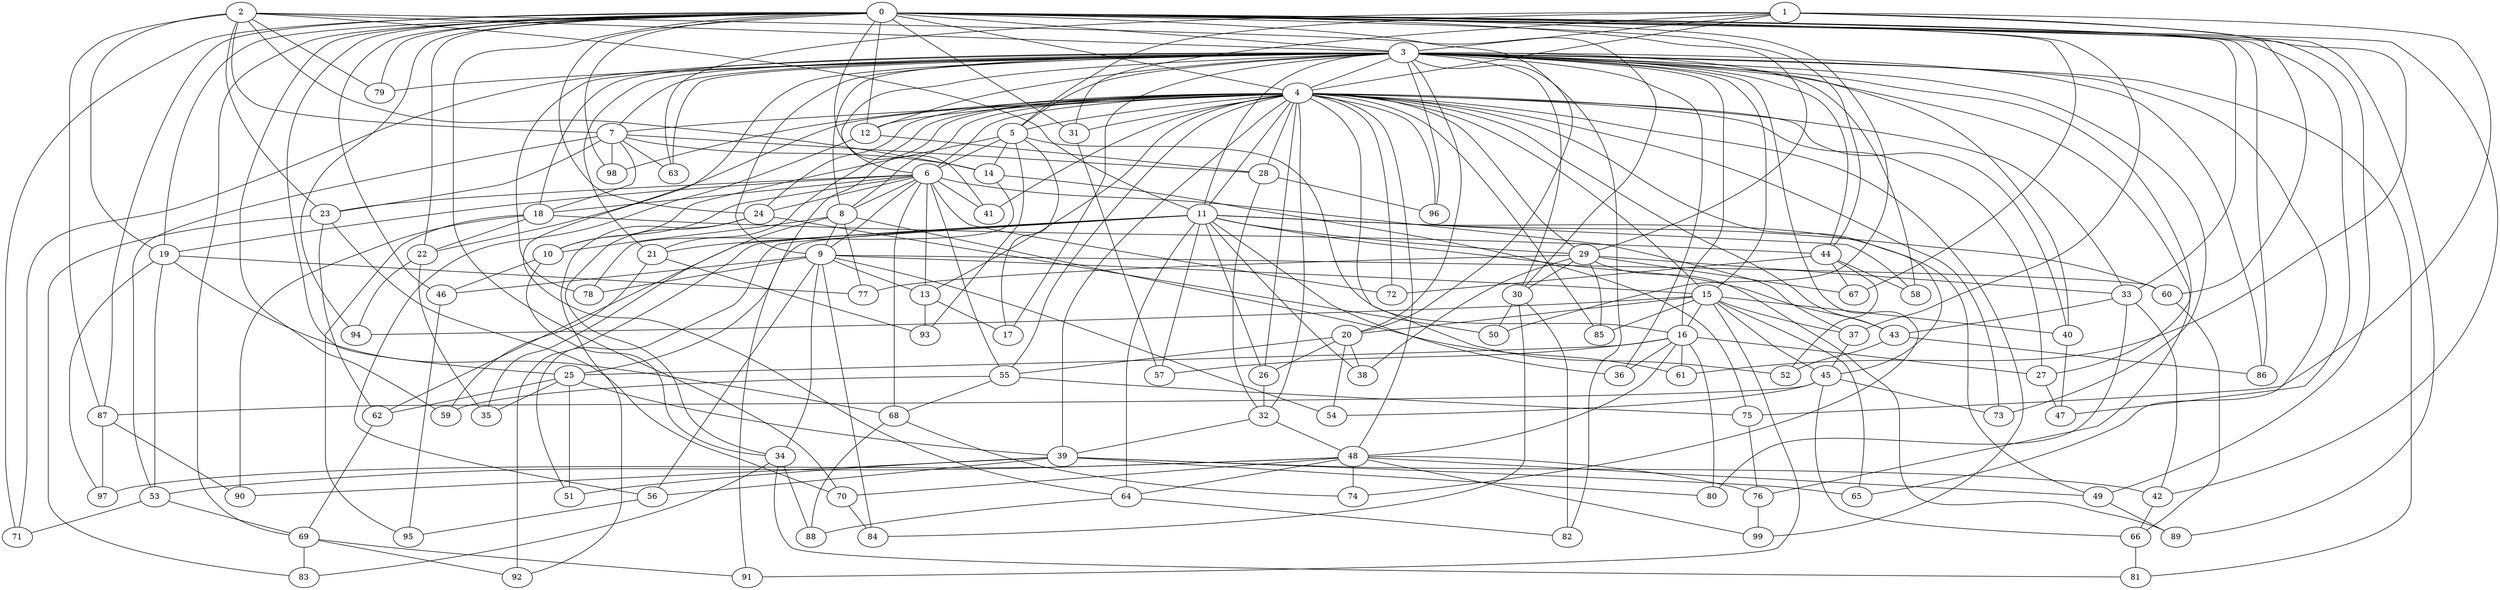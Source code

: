 strict graph "barabasi_albert_graph(100,3)" {
0;
1;
2;
3;
4;
5;
6;
7;
8;
9;
10;
11;
12;
13;
14;
15;
16;
17;
18;
19;
20;
21;
22;
23;
24;
25;
26;
27;
28;
29;
30;
31;
32;
33;
34;
35;
36;
37;
38;
39;
40;
41;
42;
43;
44;
45;
46;
47;
48;
49;
50;
51;
52;
53;
54;
55;
56;
57;
58;
59;
60;
61;
62;
63;
64;
65;
66;
67;
68;
69;
70;
71;
72;
73;
74;
75;
76;
77;
78;
79;
80;
81;
82;
83;
84;
85;
86;
87;
88;
89;
90;
91;
92;
93;
94;
95;
96;
97;
98;
99;
0 -- 3  [is_available=True, prob="0.482461386328"];
0 -- 4  [is_available=True, prob="0.99236429935"];
0 -- 12  [is_available=True, prob="0.0980411470556"];
0 -- 19  [is_available=True, prob="0.867066905224"];
0 -- 20  [is_available=True, prob="0.135573421336"];
0 -- 22  [is_available=True, prob="0.408757214279"];
0 -- 24  [is_available=True, prob="0.646224812498"];
0 -- 25  [is_available=True, prob="0.560953546912"];
0 -- 29  [is_available=True, prob="0.666304951221"];
0 -- 31  [is_available=True, prob="0.780329487271"];
0 -- 33  [is_available=True, prob="0.671308398682"];
0 -- 37  [is_available=True, prob="0.0287378302571"];
0 -- 41  [is_available=True, prob="0.329662709213"];
0 -- 42  [is_available=True, prob="0.453558667"];
0 -- 44  [is_available=True, prob="0.913602502129"];
0 -- 46  [is_available=True, prob="0.850986398783"];
0 -- 47  [is_available=True, prob="0.617042700267"];
0 -- 49  [is_available=True, prob="1.0"];
0 -- 50  [is_available=True, prob="0.389827183249"];
0 -- 59  [is_available=True, prob="0.277604255015"];
0 -- 67  [is_available=True, prob="1.0"];
0 -- 69  [is_available=True, prob="0.415931861317"];
0 -- 70  [is_available=True, prob="0.18324069151"];
0 -- 71  [is_available=True, prob="1.0"];
0 -- 79  [is_available=True, prob="0.676096673497"];
0 -- 86  [is_available=True, prob="0.16305272917"];
0 -- 87  [is_available=True, prob="0.0939827776508"];
0 -- 89  [is_available=True, prob="0.452241959681"];
0 -- 94  [is_available=True, prob="0.0166940381584"];
0 -- 98  [is_available=True, prob="0.158216595083"];
1 -- 3  [is_available=True, prob="0.439018723427"];
1 -- 4  [is_available=True, prob="1.0"];
1 -- 5  [is_available=True, prob="0.52392511245"];
1 -- 75  [is_available=True, prob="0.158485773437"];
1 -- 63  [is_available=True, prob="0.639465852432"];
1 -- 60  [is_available=True, prob="0.744285278276"];
1 -- 61  [is_available=True, prob="0.605059889941"];
1 -- 31  [is_available=True, prob="0.177352068538"];
2 -- 3  [is_available=True, prob="0.394990760654"];
2 -- 7  [is_available=True, prob="1.0"];
2 -- 11  [is_available=True, prob="0.832960699014"];
2 -- 14  [is_available=True, prob="0.23846940654"];
2 -- 79  [is_available=True, prob="0.0793683800816"];
2 -- 19  [is_available=True, prob="0.942989949954"];
2 -- 23  [is_available=True, prob="0.726185937176"];
2 -- 87  [is_available=True, prob="0.0561593787897"];
2 -- 30  [is_available=True, prob="0.112169809381"];
3 -- 4  [is_available=True, prob="0.391797451622"];
3 -- 5  [is_available=True, prob="0.514040972407"];
3 -- 6  [is_available=True, prob="0.634834449524"];
3 -- 7  [is_available=True, prob="0.961112816859"];
3 -- 8  [is_available=True, prob="0.484735231001"];
3 -- 9  [is_available=True, prob="0.243456229499"];
3 -- 11  [is_available=True, prob="0.0957278311722"];
3 -- 12  [is_available=True, prob="1.0"];
3 -- 15  [is_available=True, prob="0.621497505391"];
3 -- 16  [is_available=True, prob="0.793388234401"];
3 -- 17  [is_available=True, prob="1.0"];
3 -- 18  [is_available=True, prob="1.0"];
3 -- 20  [is_available=True, prob="0.98908058355"];
3 -- 21  [is_available=True, prob="0.603583455419"];
3 -- 27  [is_available=True, prob="0.974757745579"];
3 -- 30  [is_available=True, prob="0.654726106425"];
3 -- 36  [is_available=True, prob="1.0"];
3 -- 40  [is_available=True, prob="0.883191746816"];
3 -- 44  [is_available=True, prob="0.081294972089"];
3 -- 58  [is_available=True, prob="0.418163581927"];
3 -- 63  [is_available=True, prob="0.602281442525"];
3 -- 64  [is_available=True, prob="0.660886071557"];
3 -- 65  [is_available=True, prob="0.629958668836"];
3 -- 71  [is_available=True, prob="0.870381723473"];
3 -- 73  [is_available=True, prob="0.0468385731353"];
3 -- 74  [is_available=True, prob="0.816849343188"];
3 -- 76  [is_available=True, prob="0.000926489833695"];
3 -- 78  [is_available=True, prob="0.955131904524"];
3 -- 79  [is_available=True, prob="0.772320936406"];
3 -- 81  [is_available=True, prob="0.600866237594"];
3 -- 82  [is_available=True, prob="0.876978574595"];
3 -- 86  [is_available=True, prob="0.955118525363"];
3 -- 96  [is_available=True, prob="0.0312279703325"];
4 -- 5  [is_available=True, prob="0.979054535415"];
4 -- 6  [is_available=True, prob="1.0"];
4 -- 7  [is_available=True, prob="0.515869044406"];
4 -- 8  [is_available=True, prob="0.526514424474"];
4 -- 11  [is_available=True, prob="0.87082643669"];
4 -- 12  [is_available=True, prob="0.409473619994"];
4 -- 13  [is_available=True, prob="0.379457077252"];
4 -- 15  [is_available=True, prob="0.212131948159"];
4 -- 21  [is_available=True, prob="1.0"];
4 -- 22  [is_available=True, prob="0.4771949262"];
4 -- 24  [is_available=True, prob="0.00412258526528"];
4 -- 26  [is_available=True, prob="1.0"];
4 -- 27  [is_available=True, prob="0.534438350631"];
4 -- 28  [is_available=True, prob="1.0"];
4 -- 29  [is_available=True, prob="0.360584637132"];
4 -- 31  [is_available=True, prob="0.959924779907"];
4 -- 32  [is_available=True, prob="0.847922914525"];
4 -- 33  [is_available=True, prob="0.99781421812"];
4 -- 39  [is_available=True, prob="0.0246535395626"];
4 -- 40  [is_available=True, prob="1.0"];
4 -- 41  [is_available=True, prob="0.469803052008"];
4 -- 43  [is_available=True, prob="0.372438841161"];
4 -- 45  [is_available=True, prob="0.598915067885"];
4 -- 48  [is_available=True, prob="0.323457305864"];
4 -- 52  [is_available=True, prob="0.280212590887"];
4 -- 55  [is_available=True, prob="0.499298306125"];
4 -- 72  [is_available=True, prob="1.0"];
4 -- 73  [is_available=True, prob="0.452018067561"];
4 -- 85  [is_available=True, prob="1.0"];
4 -- 91  [is_available=True, prob="0.488668674689"];
4 -- 96  [is_available=True, prob="0.700145636806"];
4 -- 98  [is_available=True, prob="0.366235473277"];
4 -- 99  [is_available=True, prob="1.0"];
5 -- 6  [is_available=True, prob="0.14309388735"];
5 -- 10  [is_available=True, prob="0.0350887829152"];
5 -- 14  [is_available=True, prob="0.0774859496122"];
5 -- 16  [is_available=True, prob="0.419883857877"];
5 -- 17  [is_available=True, prob="0.164792924904"];
5 -- 93  [is_available=True, prob="1.0"];
6 -- 8  [is_available=True, prob="0.964540988021"];
6 -- 9  [is_available=True, prob="0.282317231158"];
6 -- 10  [is_available=True, prob="0.452314521816"];
6 -- 55  [is_available=True, prob="0.917714421559"];
6 -- 13  [is_available=True, prob="1.0"];
6 -- 72  [is_available=True, prob="0.776636973805"];
6 -- 18  [is_available=True, prob="0.886275366831"];
6 -- 19  [is_available=True, prob="0.769060007779"];
6 -- 41  [is_available=True, prob="1.0"];
6 -- 23  [is_available=True, prob="1.0"];
6 -- 24  [is_available=True, prob="0.27449860373"];
6 -- 68  [is_available=True, prob="1.0"];
6 -- 37  [is_available=True, prob="1.0"];
7 -- 98  [is_available=True, prob="0.767974472377"];
7 -- 14  [is_available=True, prob="0.543863330454"];
7 -- 18  [is_available=True, prob="0.493168040693"];
7 -- 53  [is_available=True, prob="0.882457216713"];
7 -- 23  [is_available=True, prob="0.485367033413"];
7 -- 28  [is_available=True, prob="1.0"];
7 -- 63  [is_available=True, prob="0.501489829374"];
8 -- 9  [is_available=True, prob="0.369450352934"];
8 -- 10  [is_available=True, prob="0.524185462555"];
8 -- 77  [is_available=True, prob="0.114001818654"];
8 -- 35  [is_available=True, prob="0.785227646914"];
8 -- 61  [is_available=True, prob="0.823998315177"];
9 -- 34  [is_available=True, prob="0.699660801337"];
9 -- 13  [is_available=True, prob="0.850899607665"];
9 -- 46  [is_available=True, prob="0.698440715018"];
9 -- 15  [is_available=True, prob="0.768566906709"];
9 -- 84  [is_available=True, prob="0.707085306706"];
9 -- 78  [is_available=True, prob="0.724497576204"];
9 -- 54  [is_available=True, prob="0.602100441087"];
9 -- 56  [is_available=True, prob="0.752052881233"];
9 -- 60  [is_available=True, prob="1.0"];
10 -- 34  [is_available=True, prob="0.0492701368057"];
10 -- 46  [is_available=True, prob="1.0"];
11 -- 58  [is_available=True, prob="0.111168392649"];
11 -- 64  [is_available=True, prob="1.0"];
11 -- 38  [is_available=True, prob="0.850710676286"];
11 -- 92  [is_available=True, prob="0.285869057952"];
11 -- 43  [is_available=True, prob="0.462007922054"];
11 -- 49  [is_available=True, prob="0.0366042753459"];
11 -- 51  [is_available=True, prob="0.900507550078"];
11 -- 21  [is_available=True, prob="0.44814025339"];
11 -- 57  [is_available=True, prob="0.724500027116"];
11 -- 25  [is_available=True, prob="0.581359117999"];
11 -- 26  [is_available=True, prob="0.229975719199"];
11 -- 60  [is_available=True, prob="1.0"];
11 -- 29  [is_available=True, prob="1.0"];
11 -- 62  [is_available=True, prob="0.16814416024"];
11 -- 36  [is_available=True, prob="1.0"];
12 -- 28  [is_available=True, prob="1.0"];
12 -- 56  [is_available=True, prob="0.0431669128356"];
13 -- 93  [is_available=True, prob="1.0"];
13 -- 17  [is_available=True, prob="1.0"];
14 -- 75  [is_available=True, prob="0.718836723621"];
14 -- 78  [is_available=True, prob="1.0"];
15 -- 65  [is_available=True, prob="0.273754435674"];
15 -- 37  [is_available=True, prob="1.0"];
15 -- 40  [is_available=True, prob="0.351720247173"];
15 -- 45  [is_available=True, prob="1.0"];
15 -- 16  [is_available=True, prob="0.968483325252"];
15 -- 20  [is_available=True, prob="0.157358636109"];
15 -- 85  [is_available=True, prob="1.0"];
15 -- 91  [is_available=True, prob="0.385988924093"];
15 -- 94  [is_available=True, prob="0.121538747992"];
16 -- 80  [is_available=True, prob="0.209475360234"];
16 -- 36  [is_available=True, prob="0.0786102922343"];
16 -- 48  [is_available=True, prob="0.864430058159"];
16 -- 57  [is_available=True, prob="0.735519586342"];
16 -- 25  [is_available=True, prob="0.955089652981"];
16 -- 27  [is_available=True, prob="1.0"];
16 -- 61  [is_available=True, prob="0.750721658948"];
18 -- 44  [is_available=True, prob="1.0"];
18 -- 22  [is_available=True, prob="0.0279029146243"];
18 -- 90  [is_available=True, prob="1.0"];
18 -- 95  [is_available=True, prob="1.0"];
19 -- 97  [is_available=True, prob="0.358055378482"];
19 -- 68  [is_available=True, prob="1.0"];
19 -- 77  [is_available=True, prob="0.773688069618"];
19 -- 53  [is_available=True, prob="0.866491373056"];
20 -- 38  [is_available=True, prob="0.722298699807"];
20 -- 54  [is_available=True, prob="0.751167619043"];
20 -- 55  [is_available=True, prob="0.0836916758392"];
20 -- 26  [is_available=True, prob="0.945278128266"];
21 -- 59  [is_available=True, prob="0.443863843169"];
21 -- 93  [is_available=True, prob="0.0656552753496"];
22 -- 35  [is_available=True, prob="0.739948946911"];
22 -- 94  [is_available=True, prob="0.517238912654"];
23 -- 70  [is_available=True, prob="0.987469242507"];
23 -- 83  [is_available=True, prob="1.0"];
23 -- 62  [is_available=True, prob="0.855212465713"];
24 -- 34  [is_available=True, prob="0.334913104879"];
24 -- 50  [is_available=True, prob="0.104189040061"];
24 -- 92  [is_available=True, prob="0.263149156312"];
25 -- 35  [is_available=True, prob="0.973541097587"];
25 -- 39  [is_available=True, prob="0.432092529287"];
25 -- 51  [is_available=True, prob="0.963161998043"];
25 -- 62  [is_available=True, prob="1.0"];
26 -- 32  [is_available=True, prob="0.221928146698"];
27 -- 47  [is_available=True, prob="0.0220958669297"];
28 -- 32  [is_available=True, prob="1.0"];
28 -- 96  [is_available=True, prob="1.0"];
29 -- 33  [is_available=True, prob="0.274510045211"];
29 -- 67  [is_available=True, prob="0.429861485461"];
29 -- 38  [is_available=True, prob="0.963034633372"];
29 -- 77  [is_available=True, prob="0.80798812755"];
29 -- 85  [is_available=True, prob="0.220827348046"];
29 -- 89  [is_available=True, prob="0.225442621287"];
29 -- 30  [is_available=True, prob="0.299571287931"];
30 -- 82  [is_available=True, prob="0.156554300376"];
30 -- 50  [is_available=True, prob="0.495686245068"];
30 -- 84  [is_available=True, prob="1.0"];
31 -- 57  [is_available=True, prob="0.608594833336"];
32 -- 48  [is_available=True, prob="0.10931381278"];
32 -- 39  [is_available=True, prob="1.0"];
33 -- 42  [is_available=True, prob="0.655351231563"];
33 -- 43  [is_available=True, prob="0.989354384534"];
33 -- 80  [is_available=True, prob="0.158189351236"];
34 -- 81  [is_available=True, prob="1.0"];
34 -- 88  [is_available=True, prob="1.0"];
34 -- 83  [is_available=True, prob="0.755025811268"];
37 -- 45  [is_available=True, prob="0.0532549258781"];
39 -- 65  [is_available=True, prob="1.0"];
39 -- 42  [is_available=True, prob="1.0"];
39 -- 80  [is_available=True, prob="0.938499994142"];
39 -- 51  [is_available=True, prob="0.658086563968"];
39 -- 56  [is_available=True, prob="1.0"];
39 -- 90  [is_available=True, prob="0.10345651579"];
40 -- 47  [is_available=True, prob="0.322917318856"];
42 -- 66  [is_available=True, prob="0.834607516008"];
43 -- 86  [is_available=True, prob="0.436392074847"];
43 -- 52  [is_available=True, prob="0.837747267423"];
44 -- 67  [is_available=True, prob="0.0401221524512"];
44 -- 72  [is_available=True, prob="0.832415634093"];
44 -- 52  [is_available=True, prob="0.418855007211"];
44 -- 58  [is_available=True, prob="0.624517043016"];
45 -- 66  [is_available=True, prob="1.0"];
45 -- 73  [is_available=True, prob="0.242989680463"];
45 -- 54  [is_available=True, prob="0.237102294695"];
45 -- 87  [is_available=True, prob="0.0441968318761"];
46 -- 95  [is_available=True, prob="0.653874464889"];
48 -- 64  [is_available=True, prob="0.20863558139"];
48 -- 99  [is_available=True, prob="0.727532727224"];
48 -- 70  [is_available=True, prob="0.706499864"];
48 -- 97  [is_available=True, prob="0.119177812139"];
48 -- 74  [is_available=True, prob="1.0"];
48 -- 76  [is_available=True, prob="0.549436287695"];
48 -- 49  [is_available=True, prob="0.0245462262117"];
48 -- 53  [is_available=True, prob="1.0"];
49 -- 89  [is_available=True, prob="0.696413706422"];
53 -- 71  [is_available=True, prob="1.0"];
53 -- 69  [is_available=True, prob="0.796681981857"];
55 -- 68  [is_available=True, prob="0.899739284504"];
55 -- 75  [is_available=True, prob="1.0"];
55 -- 59  [is_available=True, prob="1.0"];
56 -- 95  [is_available=True, prob="1.0"];
60 -- 66  [is_available=True, prob="1.0"];
62 -- 69  [is_available=True, prob="0.587357284067"];
64 -- 82  [is_available=True, prob="0.268120278312"];
64 -- 88  [is_available=True, prob="0.70447474453"];
66 -- 81  [is_available=True, prob="1.0"];
68 -- 88  [is_available=True, prob="0.442060831531"];
68 -- 74  [is_available=True, prob="0.14760479051"];
69 -- 83  [is_available=True, prob="0.737406363263"];
69 -- 91  [is_available=True, prob="0.280915664764"];
69 -- 92  [is_available=True, prob="0.537067386868"];
70 -- 84  [is_available=True, prob="0.538900535769"];
75 -- 76  [is_available=True, prob="1.0"];
76 -- 99  [is_available=True, prob="0.28218025843"];
87 -- 97  [is_available=True, prob="1.0"];
87 -- 90  [is_available=True, prob="0.475577499141"];
}
